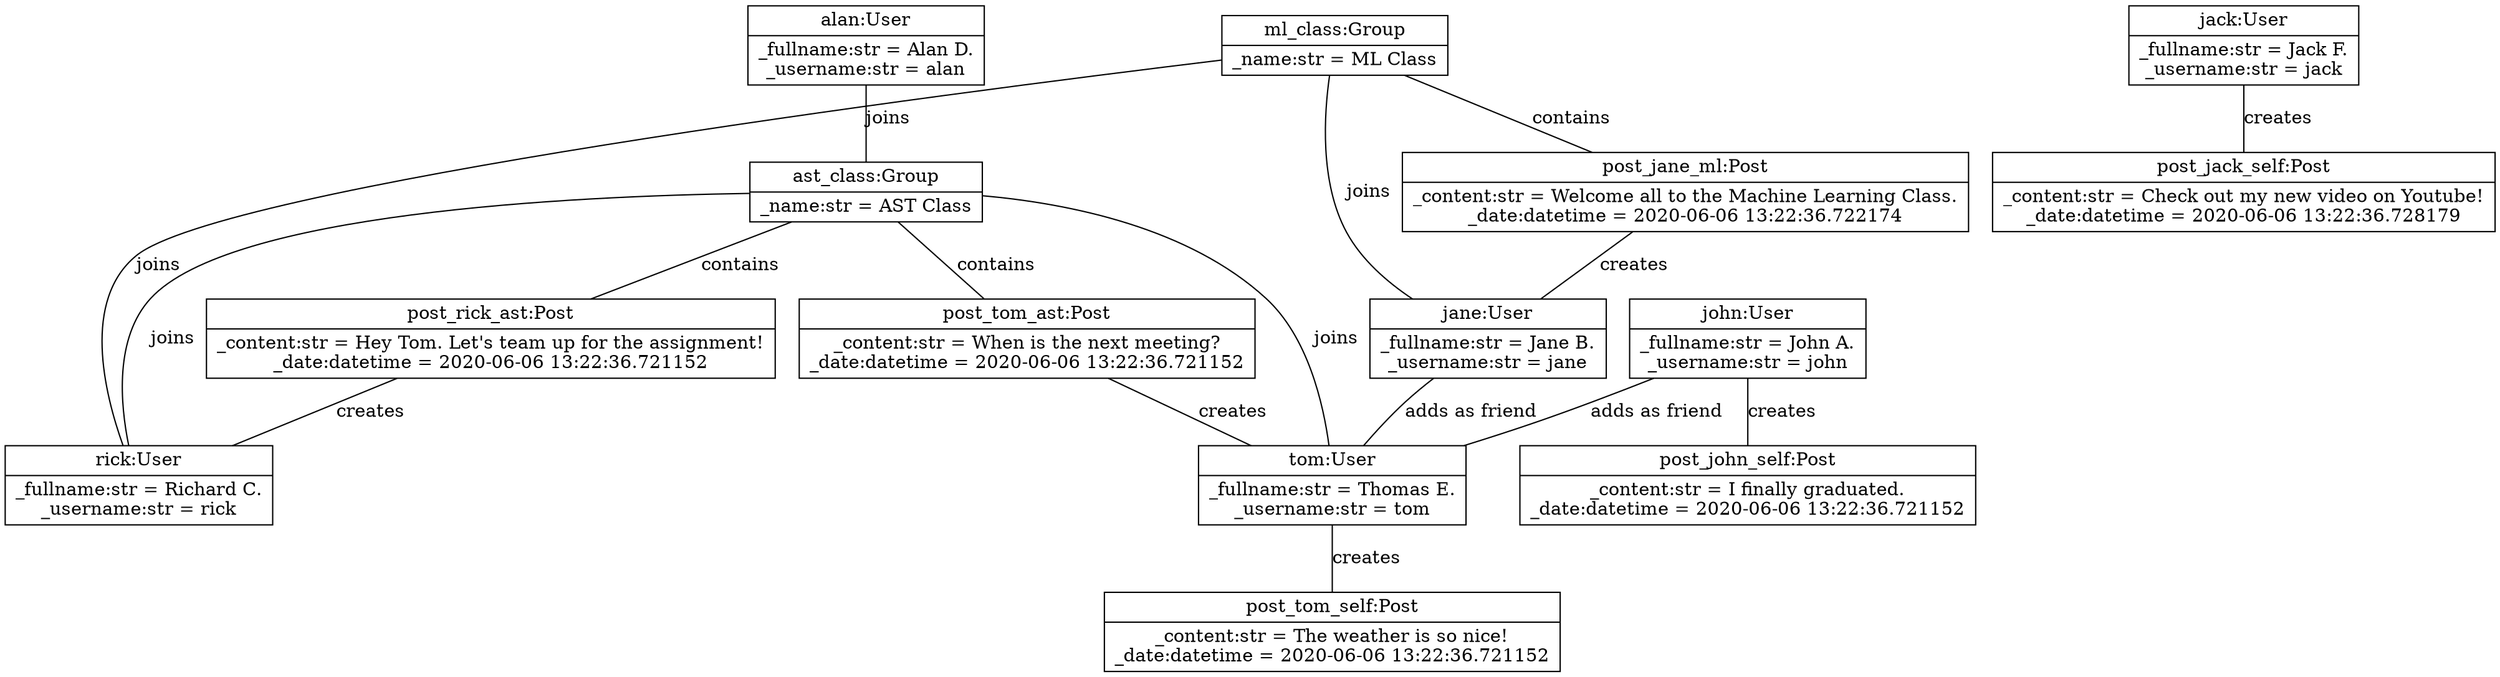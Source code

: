 strict graph "Facebook Object Diagram" {
	node [shape=record]
	58412096 [label="{alan:User | _fullname:str = Alan D.\n_username:str = alan\n}"]
	58447616 [label="{ast_class:Group | _name:str = AST Class\n}"]
	58446176 [label="{jack:User | _fullname:str = Jack F.\n_username:str = jack\n}"]
	58412120 [label="{jane:User | _fullname:str = Jane B.\n_username:str = jane\n}"]
	57652488 [label="{john:User | _fullname:str = John A.\n_username:str = john\n}"]
	58538304 [label="{ml_class:Group | _name:str = ML Class\n}"]
	58539192 [label="{post_jack_self:Post | _content:str = Check out my new video on Youtube!\n_date:datetime = 2020-06-06 13:22:36.728179\n}"]
	58539120 [label="{post_jane_ml:Post | _content:str = Welcome all to the Machine Learning Class.\n_date:datetime = 2020-06-06 13:22:36.722174\n}"]
	58538976 [label="{post_john_self:Post | _content:str = I finally graduated.\n_date:datetime = 2020-06-06 13:22:36.721152\n}"]
	58539048 [label="{post_rick_ast:Post | _content:str = Hey Tom. Let's team up for the assignment!\n_date:datetime = 2020-06-06 13:22:36.721152\n}"]
	58538904 [label="{post_tom_ast:Post | _content:str = When is the next meeting?\n_date:datetime = 2020-06-06 13:22:36.721152\n}"]
	58538832 [label="{post_tom_self:Post | _content:str = The weather is so nice!\n_date:datetime = 2020-06-06 13:22:36.721152\n}"]
	58412336 [label="{rick:User | _fullname:str = Richard C.\n_username:str = rick\n}"]
	58447592 [label="{tom:User | _fullname:str = Thomas E.\n_username:str = tom\n}"]
	58412096 -- 58447616 [label=joins]
	58447616 -- 58447592 [label=joins]
	58447616 -- 58412096 [label=joins]
	58447616 -- 58412336 [label=joins]
	58447616 -- 58538904 [label=contains]
	58447616 -- 58539048 [label=contains]
	58446176 -- 58539192 [label=creates]
	58412120 -- 58447592 [label="adds as friend"]
	58412120 -- 58538304 [label=joins]
	57652488 -- 58447592 [label="adds as friend"]
	57652488 -- 58538976 [label=creates]
	58538304 -- 58412120 [label=joins]
	58538304 -- 58412336 [label=joins]
	58538304 -- 58539120 [label=contains]
	58539120 -- 58538304 [label=contains]
	58539120 -- 58412120 [label=creates]
	58539048 -- 58447616 [label=contains]
	58539048 -- 58412336 [label=creates]
	58538904 -- 58447616 [label=contains]
	58538904 -- 58447592 [label=creates]
	58412336 -- 58447616 [label=joins]
	58412336 -- 58538304 [label=joins]
	58447592 -- 57652488 [label="adds as friend"]
	58447592 -- 58412120 [label="adds as friend"]
	58447592 -- 58447616 [label=joins]
	58447592 -- 58538832 [label=creates]
}
